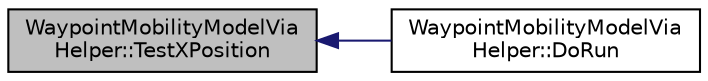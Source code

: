 digraph "WaypointMobilityModelViaHelper::TestXPosition"
{
  edge [fontname="Helvetica",fontsize="10",labelfontname="Helvetica",labelfontsize="10"];
  node [fontname="Helvetica",fontsize="10",shape=record];
  rankdir="LR";
  Node1 [label="WaypointMobilityModelVia\lHelper::TestXPosition",height=0.2,width=0.4,color="black", fillcolor="grey75", style="filled", fontcolor="black"];
  Node1 -> Node2 [dir="back",color="midnightblue",fontsize="10",style="solid"];
  Node2 [label="WaypointMobilityModelVia\lHelper::DoRun",height=0.2,width=0.4,color="black", fillcolor="white", style="filled",URL="$d2/dd8/classWaypointMobilityModelViaHelper.html#a7ba11c2c935294e6a211f13d70905ac7",tooltip="Implementation to actually run this TestCase. "];
}
